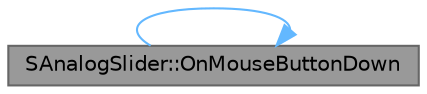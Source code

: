 digraph "SAnalogSlider::OnMouseButtonDown"
{
 // INTERACTIVE_SVG=YES
 // LATEX_PDF_SIZE
  bgcolor="transparent";
  edge [fontname=Helvetica,fontsize=10,labelfontname=Helvetica,labelfontsize=10];
  node [fontname=Helvetica,fontsize=10,shape=box,height=0.2,width=0.4];
  rankdir="LR";
  Node1 [id="Node000001",label="SAnalogSlider::OnMouseButtonDown",height=0.2,width=0.4,color="gray40", fillcolor="grey60", style="filled", fontcolor="black",tooltip="Invoked when the mouse is pressed and a capture begins."];
  Node1 -> Node1 [id="edge1_Node000001_Node000001",color="steelblue1",style="solid",tooltip=" "];
}
